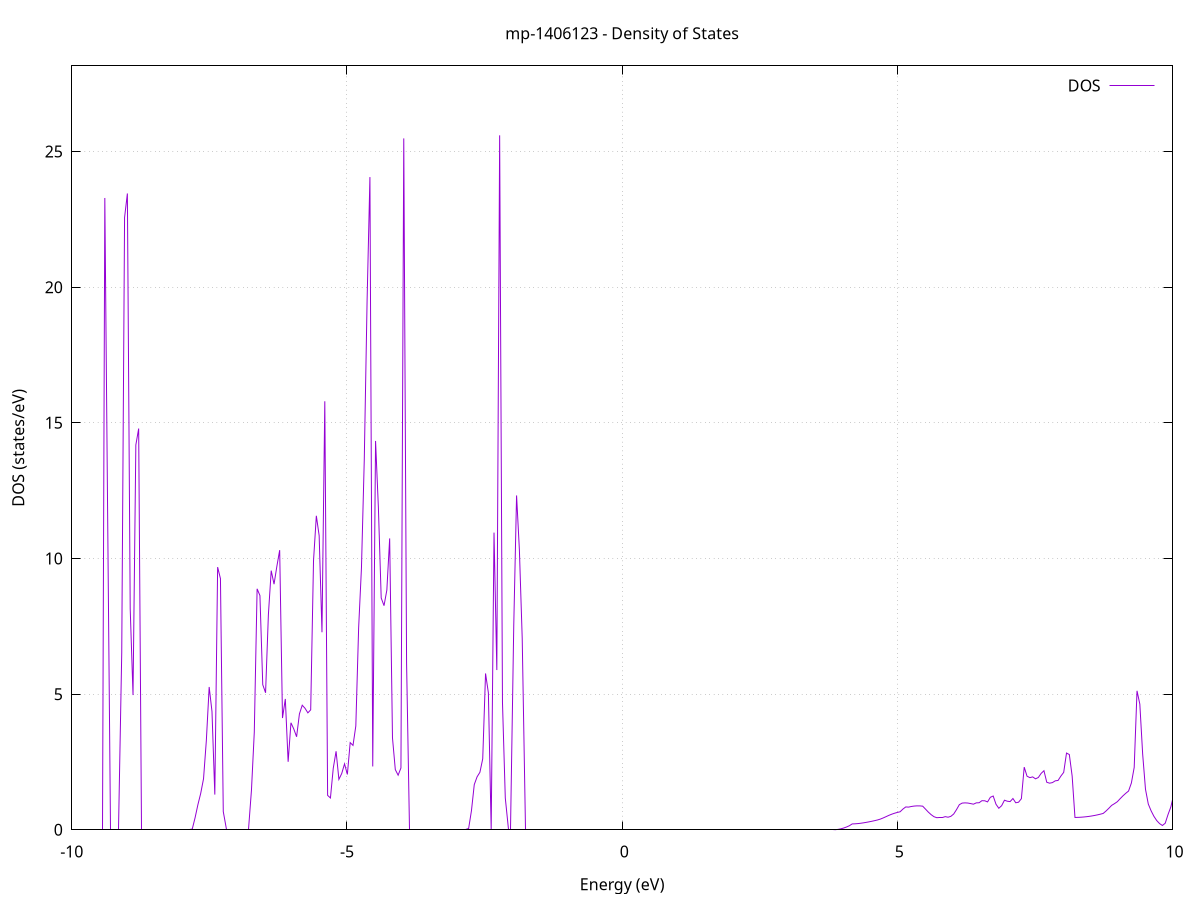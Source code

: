 set title 'mp-1406123 - Density of States'
set xlabel 'Energy (eV)'
set ylabel 'DOS (states/eV)'
set grid
set xrange [-10:10]
set yrange [0:28.158]
set xzeroaxis lt -1
set terminal png size 800,600
set output 'mp-1406123_dos_gnuplot.png'
plot '-' using 1:2 with lines title 'DOS'
-75.247800 0.000000
-75.196600 0.000000
-75.145300 0.000000
-75.094100 0.000000
-75.042800 0.000000
-74.991600 0.000000
-74.940300 0.000000
-74.889100 0.000000
-74.837900 0.000000
-74.786600 0.000000
-74.735400 0.000000
-74.684100 0.000000
-74.632900 0.000000
-74.581600 0.000000
-74.530400 0.000000
-74.479100 0.000000
-74.427900 0.000000
-74.376700 0.000000
-74.325400 0.000000
-74.274200 0.000000
-74.222900 0.000000
-74.171700 0.000000
-74.120400 0.000000
-74.069200 0.000000
-74.018000 0.000000
-73.966700 0.000000
-73.915500 0.000000
-73.864200 0.000000
-73.813000 0.000000
-73.761700 0.000000
-73.710500 0.000000
-73.659300 0.000000
-73.608000 0.000000
-73.556800 0.000000
-73.505500 0.000000
-73.454300 0.000000
-73.403000 0.000000
-73.351800 0.000000
-73.300500 0.000000
-73.249300 0.000000
-73.198100 0.000000
-73.146800 0.000000
-73.095600 0.000000
-73.044300 0.000000
-72.993100 0.000000
-72.941800 0.000000
-72.890600 0.000000
-72.839400 0.000000
-72.788100 0.000000
-72.736900 0.000000
-72.685600 0.000000
-72.634400 0.000000
-72.583100 0.000000
-72.531900 0.000000
-72.480600 0.000000
-72.429400 0.000000
-72.378200 0.000000
-72.326900 0.000000
-72.275700 0.000000
-72.224400 0.000000
-72.173200 0.000000
-72.121900 0.000000
-72.070700 0.000000
-72.019500 0.000000
-71.968200 0.000000
-71.917000 0.000000
-71.865700 0.000000
-71.814500 0.000000
-71.763200 0.000000
-71.712000 0.000000
-71.660800 0.000000
-71.609500 0.000000
-71.558300 0.000000
-71.507000 0.000000
-71.455800 0.000000
-71.404500 0.000000
-71.353300 0.000000
-71.302000 0.000000
-71.250800 0.000000
-71.199600 0.000000
-71.148300 0.000000
-71.097100 0.000000
-71.045800 0.000000
-70.994600 0.000000
-70.943300 0.000000
-70.892100 0.000000
-70.840900 0.000000
-70.789600 0.000000
-70.738400 0.000000
-70.687100 0.000000
-70.635900 0.000000
-70.584600 0.000000
-70.533400 0.000000
-70.482200 0.000000
-70.430900 0.000000
-70.379700 0.000000
-70.328400 0.000000
-70.277200 0.000000
-70.225900 0.000000
-70.174700 0.000000
-70.123400 0.000000
-70.072200 0.000000
-70.021000 0.000000
-69.969700 0.000000
-69.918500 0.000000
-69.867200 0.000000
-69.816000 0.000000
-69.764700 0.000000
-69.713500 0.000000
-69.662300 0.000000
-69.611000 0.000000
-69.559800 0.000000
-69.508500 0.000000
-69.457300 0.000000
-69.406000 0.000000
-69.354800 0.000000
-69.303500 0.000000
-69.252300 0.000000
-69.201100 0.000000
-69.149800 0.000000
-69.098600 0.000000
-69.047300 0.000000
-68.996100 0.000000
-68.944800 0.000000
-68.893600 0.000000
-68.842400 0.000000
-68.791100 0.000000
-68.739900 0.000000
-68.688600 0.000000
-68.637400 0.000000
-68.586100 0.000000
-68.534900 0.000000
-68.483700 0.000000
-68.432400 0.000000
-68.381200 0.000000
-68.329900 0.000000
-68.278700 0.000000
-68.227400 0.000000
-68.176200 0.000000
-68.124900 0.000000
-68.073700 0.000000
-68.022500 0.000000
-67.971200 0.000000
-67.920000 0.000000
-67.868700 0.000000
-67.817500 0.000000
-67.766200 0.000000
-67.715000 0.000000
-67.663800 0.000000
-67.612500 0.000000
-67.561300 0.000000
-67.510000 0.000000
-67.458800 0.000000
-67.407500 0.000000
-67.356300 0.000000
-67.305100 0.000000
-67.253800 0.000000
-67.202600 0.000000
-67.151300 0.000000
-67.100100 0.000000
-67.048800 0.000000
-66.997600 0.000000
-66.946300 0.000000
-66.895100 0.000000
-66.843900 0.000000
-66.792600 0.000000
-66.741400 0.000000
-66.690100 0.000000
-66.638900 0.000000
-66.587600 0.000000
-66.536400 0.000000
-66.485200 0.000000
-66.433900 0.000000
-66.382700 0.000000
-66.331400 0.000000
-66.280200 0.000000
-66.228900 0.000000
-66.177700 0.000000
-66.126400 0.000000
-66.075200 0.000000
-66.024000 0.000000
-65.972700 0.000000
-65.921500 0.000000
-65.870200 0.000000
-65.819000 0.000000
-65.767700 0.000000
-65.716500 0.000000
-65.665300 0.000000
-65.614000 0.000000
-65.562800 0.000000
-65.511500 0.000000
-65.460300 0.000000
-65.409000 0.000000
-65.357800 0.000000
-65.306600 0.000000
-65.255300 0.000000
-65.204100 0.000000
-65.152800 0.000000
-65.101600 0.000000
-65.050300 0.000000
-64.999100 0.000000
-64.947800 0.000000
-64.896600 0.000000
-64.845400 0.000000
-64.794100 0.000000
-64.742900 0.000000
-64.691600 0.000000
-64.640400 0.000000
-64.589100 0.000000
-64.537900 0.000000
-64.486700 0.000000
-64.435400 0.000000
-64.384200 0.000000
-64.332900 0.000000
-64.281700 0.000000
-64.230400 0.000000
-64.179200 0.000000
-64.128000 0.000000
-64.076700 0.000000
-64.025500 0.000000
-63.974200 0.000000
-63.923000 0.000000
-63.871700 0.000000
-63.820500 0.000000
-63.769200 0.000000
-63.718000 0.000000
-63.666800 0.000000
-63.615500 0.000000
-63.564300 0.000000
-63.513000 0.000000
-63.461800 0.000000
-63.410500 0.000000
-63.359300 0.000000
-63.308100 0.000000
-63.256800 0.000000
-63.205600 0.000000
-63.154300 0.000000
-63.103100 0.000000
-63.051800 0.000000
-63.000600 0.000000
-62.949300 0.000000
-62.898100 0.000000
-62.846900 0.000000
-62.795600 0.000000
-62.744400 0.000000
-62.693100 0.000000
-62.641900 0.000000
-62.590600 0.000000
-62.539400 0.000000
-62.488200 0.000000
-62.436900 0.000000
-62.385700 0.000000
-62.334400 0.000000
-62.283200 0.000000
-62.231900 0.000000
-62.180700 0.000000
-62.129500 0.000000
-62.078200 0.000000
-62.027000 0.000000
-61.975700 0.000000
-61.924500 0.000000
-61.873200 0.000000
-61.822000 0.000000
-61.770700 0.000000
-61.719500 0.000000
-61.668300 0.000000
-61.617000 0.000000
-61.565800 0.000000
-61.514500 0.000000
-61.463300 0.000000
-61.412000 0.000000
-61.360800 0.000000
-61.309600 0.000000
-61.258300 0.000000
-61.207100 0.000000
-61.155800 0.000000
-61.104600 0.000000
-61.053300 0.000000
-61.002100 0.000000
-60.950800 0.000000
-60.899600 0.000000
-60.848400 0.000000
-60.797100 0.000000
-60.745900 0.000000
-60.694600 0.000000
-60.643400 0.000000
-60.592100 0.000000
-60.540900 0.000000
-60.489700 0.000000
-60.438400 0.000000
-60.387200 0.000000
-60.335900 0.000000
-60.284700 0.000000
-60.233400 0.000000
-60.182200 0.000000
-60.131000 0.000000
-60.079700 0.000000
-60.028500 0.000000
-59.977200 0.000000
-59.926000 0.000000
-59.874700 0.000000
-59.823500 0.000000
-59.772200 0.000000
-59.721000 0.000000
-59.669800 0.000000
-59.618500 0.000000
-59.567300 0.000000
-59.516000 0.000000
-59.464800 0.000000
-59.413500 0.000000
-59.362300 0.000000
-59.311100 0.000000
-59.259800 0.000000
-59.208600 0.000000
-59.157300 0.000000
-59.106100 0.000000
-59.054800 0.000000
-59.003600 0.000000
-58.952400 0.000000
-58.901100 0.000000
-58.849900 0.000000
-58.798600 0.000000
-58.747400 0.000000
-58.696100 0.000000
-58.644900 0.000000
-58.593600 0.000000
-58.542400 0.000000
-58.491200 0.000000
-58.439900 0.000000
-58.388700 0.000000
-58.337400 0.000000
-58.286200 0.000000
-58.234900 0.000000
-58.183700 0.000000
-58.132500 0.000000
-58.081200 0.000000
-58.030000 0.000000
-57.978700 0.000000
-57.927500 0.000000
-57.876200 0.000000
-57.825000 0.000000
-57.773700 0.000000
-57.722500 0.000000
-57.671300 0.000000
-57.620000 0.000000
-57.568800 0.000000
-57.517500 0.000000
-57.466300 0.000000
-57.415000 0.000000
-57.363800 0.000000
-57.312600 0.000000
-57.261300 0.000000
-57.210100 0.000000
-57.158800 0.000000
-57.107600 0.000000
-57.056300 0.000000
-57.005100 0.000000
-56.953900 0.000000
-56.902600 0.000000
-56.851400 0.000000
-56.800100 0.000000
-56.748900 0.000000
-56.697600 0.000000
-56.646400 0.000000
-56.595100 0.000000
-56.543900 0.000000
-56.492700 0.000000
-56.441400 0.000000
-56.390200 0.000000
-56.338900 0.000000
-56.287700 0.000000
-56.236400 0.000000
-56.185200 0.000000
-56.134000 0.000000
-56.082700 0.000000
-56.031500 0.000000
-55.980200 0.000000
-55.929000 0.000000
-55.877700 0.000000
-55.826500 0.000000
-55.775300 0.000000
-55.724000 0.000000
-55.672800 0.000000
-55.621500 0.000000
-55.570300 0.000000
-55.519000 0.000000
-55.467800 0.000000
-55.416500 0.000000
-55.365300 0.000000
-55.314100 0.000000
-55.262800 0.000000
-55.211600 0.000000
-55.160300 0.000000
-55.109100 0.000000
-55.057800 0.000000
-55.006600 0.000000
-54.955400 0.000000
-54.904100 0.000000
-54.852900 0.000000
-54.801600 0.000000
-54.750400 0.000000
-54.699100 0.000000
-54.647900 0.000000
-54.596600 0.000000
-54.545400 0.000000
-54.494200 0.000000
-54.442900 0.000000
-54.391700 0.000000
-54.340400 0.000000
-54.289200 0.000000
-54.237900 0.000000
-54.186700 0.000000
-54.135500 0.000000
-54.084200 0.000000
-54.033000 0.000000
-53.981700 0.000000
-53.930500 0.000000
-53.879200 0.000000
-53.828000 0.000000
-53.776800 0.000000
-53.725500 0.000000
-53.674300 0.000000
-53.623000 0.000000
-53.571800 0.000000
-53.520500 0.000000
-53.469300 0.000000
-53.418000 0.000000
-53.366800 0.000000
-53.315600 0.000000
-53.264300 0.000000
-53.213100 0.000000
-53.161800 0.000000
-53.110600 0.000000
-53.059300 0.000000
-53.008100 0.000000
-52.956900 0.000000
-52.905600 0.000000
-52.854400 0.000000
-52.803100 0.000000
-52.751900 0.000000
-52.700600 0.000000
-52.649400 0.000000
-52.598200 0.000000
-52.546900 0.000000
-52.495700 0.000000
-52.444400 0.000000
-52.393200 0.000000
-52.341900 0.000000
-52.290700 0.000000
-52.239400 0.000000
-52.188200 0.000000
-52.137000 0.000000
-52.085700 0.000000
-52.034500 0.000000
-51.983200 0.000000
-51.932000 0.000000
-51.880700 0.000000
-51.829500 0.000000
-51.778300 0.000000
-51.727000 0.000000
-51.675800 0.000000
-51.624500 0.000000
-51.573300 0.000000
-51.522000 0.000000
-51.470800 0.000000
-51.419500 0.000000
-51.368300 0.000000
-51.317100 0.000000
-51.265800 0.000000
-51.214600 0.000000
-51.163300 0.000000
-51.112100 0.000000
-51.060800 0.000000
-51.009600 0.000000
-50.958400 0.000000
-50.907100 0.000000
-50.855900 0.000000
-50.804600 0.000000
-50.753400 0.000000
-50.702100 0.000000
-50.650900 0.000000
-50.599700 0.000000
-50.548400 0.000000
-50.497200 0.000000
-50.445900 0.000000
-50.394700 0.000000
-50.343400 0.000000
-50.292200 0.000000
-50.240900 0.000000
-50.189700 0.000000
-50.138500 0.000000
-50.087200 0.000000
-50.036000 0.000000
-49.984700 0.000000
-49.933500 0.000000
-49.882200 0.000000
-49.831000 0.000000
-49.779800 0.000000
-49.728500 0.000000
-49.677300 0.000000
-49.626000 0.000000
-49.574800 0.000000
-49.523500 0.000000
-49.472300 0.000000
-49.421100 0.000000
-49.369800 0.000000
-49.318600 0.000000
-49.267300 0.000000
-49.216100 0.000000
-49.164800 0.000000
-49.113600 0.000000
-49.062300 0.000000
-49.011100 0.000000
-48.959900 0.000000
-48.908600 0.000000
-48.857400 0.000000
-48.806100 0.000000
-48.754900 0.000000
-48.703600 0.000000
-48.652400 0.000000
-48.601200 0.000000
-48.549900 0.000000
-48.498700 0.000000
-48.447400 0.000000
-48.396200 0.000000
-48.344900 0.000000
-48.293700 0.000000
-48.242400 0.000000
-48.191200 0.000000
-48.140000 0.000000
-48.088700 0.000000
-48.037500 0.000000
-47.986200 0.000000
-47.935000 0.000000
-47.883700 0.000000
-47.832500 0.000000
-47.781300 0.000000
-47.730000 0.000000
-47.678800 0.000000
-47.627500 0.000000
-47.576300 0.000000
-47.525000 0.000000
-47.473800 0.000000
-47.422600 0.000000
-47.371300 0.000000
-47.320100 0.000000
-47.268800 0.000000
-47.217600 0.000000
-47.166300 0.000000
-47.115100 0.000000
-47.063800 0.000000
-47.012600 0.000000
-46.961400 0.000000
-46.910100 0.000000
-46.858900 0.000000
-46.807600 0.000000
-46.756400 0.000000
-46.705100 0.000000
-46.653900 0.000000
-46.602700 0.000000
-46.551400 0.000000
-46.500200 0.000000
-46.448900 0.000000
-46.397700 0.000000
-46.346400 0.000000
-46.295200 0.000000
-46.243900 0.000000
-46.192700 0.000000
-46.141500 0.000000
-46.090200 0.000000
-46.039000 0.000000
-45.987700 0.000000
-45.936500 0.000000
-45.885200 0.000000
-45.834000 0.000000
-45.782800 0.000000
-45.731500 0.000000
-45.680300 0.000000
-45.629000 0.000000
-45.577800 0.000000
-45.526500 0.000000
-45.475300 0.000000
-45.424100 0.000000
-45.372800 0.000000
-45.321600 0.000000
-45.270300 0.000000
-45.219100 0.000000
-45.167800 0.000000
-45.116600 0.000000
-45.065300 0.000000
-45.014100 0.000000
-44.962900 0.000000
-44.911600 0.000000
-44.860400 0.000000
-44.809100 0.000000
-44.757900 0.000000
-44.706600 0.000000
-44.655400 0.000000
-44.604200 0.000000
-44.552900 0.000000
-44.501700 0.000000
-44.450400 0.000000
-44.399200 0.000000
-44.347900 0.000000
-44.296700 0.000000
-44.245500 0.000000
-44.194200 0.000000
-44.143000 0.000000
-44.091700 0.000000
-44.040500 0.000000
-43.989200 0.000000
-43.938000 0.000000
-43.886700 0.000000
-43.835500 0.000000
-43.784300 0.000000
-43.733000 0.000000
-43.681800 0.000000
-43.630500 0.000000
-43.579300 0.000000
-43.528000 0.000000
-43.476800 0.000000
-43.425600 0.000000
-43.374300 0.000000
-43.323100 0.000000
-43.271800 0.000000
-43.220600 0.000000
-43.169300 0.000000
-43.118100 0.000000
-43.066800 0.000000
-43.015600 0.000000
-42.964400 0.000000
-42.913100 0.000000
-42.861900 0.000000
-42.810600 0.000000
-42.759400 0.000000
-42.708100 0.000000
-42.656900 0.000000
-42.605700 0.000000
-42.554400 0.000000
-42.503200 0.000000
-42.451900 0.000000
-42.400700 0.000000
-42.349400 0.000000
-42.298200 0.000000
-42.247000 0.000000
-42.195700 0.000000
-42.144500 0.000000
-42.093200 0.000000
-42.042000 0.000000
-41.990700 0.000000
-41.939500 0.000000
-41.888200 0.000000
-41.837000 0.000000
-41.785800 0.000000
-41.734500 0.000000
-41.683300 0.000000
-41.632000 0.000000
-41.580800 0.000000
-41.529500 0.000000
-41.478300 0.000000
-41.427100 0.000000
-41.375800 0.000000
-41.324600 0.000000
-41.273300 0.000000
-41.222100 0.000000
-41.170800 0.000000
-41.119600 0.000000
-41.068400 0.000000
-41.017100 0.000000
-40.965900 0.000000
-40.914600 0.000000
-40.863400 0.000000
-40.812100 0.000000
-40.760900 0.000000
-40.709600 0.000000
-40.658400 0.000000
-40.607200 0.000000
-40.555900 0.000000
-40.504700 0.000000
-40.453400 0.000000
-40.402200 0.000000
-40.350900 0.000000
-40.299700 0.000000
-40.248500 0.000000
-40.197200 0.000000
-40.146000 0.000000
-40.094700 0.000000
-40.043500 0.000000
-39.992200 0.000000
-39.941000 0.000000
-39.889700 0.000000
-39.838500 0.000000
-39.787300 0.000000
-39.736000 0.000000
-39.684800 0.000000
-39.633500 0.000000
-39.582300 0.000000
-39.531000 0.000000
-39.479800 0.000000
-39.428600 0.000000
-39.377300 0.000000
-39.326100 0.000000
-39.274800 0.000000
-39.223600 0.000000
-39.172300 0.000000
-39.121100 0.000000
-39.069900 0.000000
-39.018600 0.000000
-38.967400 0.000000
-38.916100 0.000000
-38.864900 0.000000
-38.813600 0.000000
-38.762400 0.000000
-38.711100 0.000000
-38.659900 0.000000
-38.608700 0.000000
-38.557400 0.000000
-38.506200 0.000000
-38.454900 0.000000
-38.403700 0.000000
-38.352400 0.000000
-38.301200 0.000000
-38.250000 0.000000
-38.198700 0.000000
-38.147500 0.000000
-38.096200 0.000000
-38.045000 0.000000
-37.993700 0.000000
-37.942500 0.000000
-37.891300 0.000000
-37.840000 0.000000
-37.788800 0.000000
-37.737500 0.000000
-37.686300 0.000000
-37.635000 0.000000
-37.583800 0.000000
-37.532500 0.000000
-37.481300 0.000000
-37.430100 0.000000
-37.378800 0.000000
-37.327600 0.000000
-37.276300 0.000000
-37.225100 0.000000
-37.173800 0.000000
-37.122600 0.000000
-37.071400 0.000000
-37.020100 0.000000
-36.968900 0.000000
-36.917600 0.000000
-36.866400 0.000000
-36.815100 0.000000
-36.763900 0.000000
-36.712600 0.000000
-36.661400 0.000000
-36.610200 0.000000
-36.558900 0.000000
-36.507700 0.000000
-36.456400 0.000000
-36.405200 0.000000
-36.353900 0.000000
-36.302700 0.000000
-36.251500 0.000000
-36.200200 0.000000
-36.149000 0.000000
-36.097700 0.000000
-36.046500 0.000000
-35.995200 0.000000
-35.944000 0.000000
-35.892800 0.000000
-35.841500 0.000000
-35.790300 0.000000
-35.739000 0.000000
-35.687800 0.000000
-35.636500 0.000000
-35.585300 0.000000
-35.534000 0.000000
-35.482800 0.000000
-35.431600 0.000000
-35.380300 0.000000
-35.329100 0.000000
-35.277800 0.000000
-35.226600 0.000000
-35.175300 0.000000
-35.124100 0.000000
-35.072900 0.000000
-35.021600 0.000000
-34.970400 0.000000
-34.919100 0.000000
-34.867900 0.000000
-34.816600 0.000000
-34.765400 0.000000
-34.714200 0.000000
-34.662900 0.000000
-34.611700 0.000000
-34.560400 0.000000
-34.509200 0.000000
-34.457900 0.000000
-34.406700 0.000000
-34.355400 0.000000
-34.304200 0.000000
-34.253000 0.000000
-34.201700 0.000000
-34.150500 0.000000
-34.099200 0.000000
-34.048000 0.000000
-33.996700 0.000000
-33.945500 0.000000
-33.894300 0.000000
-33.843000 0.000000
-33.791800 0.000000
-33.740500 0.000000
-33.689300 0.000000
-33.638000 0.000000
-33.586800 0.000000
-33.535500 0.000000
-33.484300 0.000000
-33.433100 0.000000
-33.381800 0.000000
-33.330600 0.000000
-33.279300 0.000000
-33.228100 0.000000
-33.176800 0.000000
-33.125600 0.000000
-33.074400 0.000000
-33.023100 0.000000
-32.971900 0.000000
-32.920600 0.000000
-32.869400 0.000000
-32.818100 0.000000
-32.766900 0.000000
-32.715700 0.000000
-32.664400 0.000000
-32.613200 0.000000
-32.561900 0.000000
-32.510700 0.000000
-32.459400 0.000000
-32.408200 0.000000
-32.356900 0.000000
-32.305700 0.000000
-32.254500 0.000000
-32.203200 0.000000
-32.152000 0.000000
-32.100700 0.000000
-32.049500 0.000000
-31.998200 0.000000
-31.947000 0.000000
-31.895800 0.000000
-31.844500 0.000000
-31.793300 0.000000
-31.742000 0.000000
-31.690800 0.000000
-31.639500 0.000000
-31.588300 0.000000
-31.537000 0.000000
-31.485800 0.000000
-31.434600 0.000000
-31.383300 0.000000
-31.332100 0.000000
-31.280800 0.000000
-31.229600 0.000000
-31.178300 0.000000
-31.127100 0.000000
-31.075900 0.000000
-31.024600 0.000000
-30.973400 0.000000
-30.922100 0.000000
-30.870900 0.000000
-30.819600 0.000000
-30.768400 0.000000
-30.717200 0.000000
-30.665900 0.000000
-30.614700 0.000000
-30.563400 0.000000
-30.512200 0.000000
-30.460900 0.000000
-30.409700 0.000000
-30.358400 0.000000
-30.307200 0.000000
-30.256000 0.000000
-30.204700 0.000000
-30.153500 0.000000
-30.102200 0.000000
-30.051000 0.000000
-29.999700 0.000000
-29.948500 0.000000
-29.897300 0.000000
-29.846000 0.000000
-29.794800 0.000000
-29.743500 0.000000
-29.692300 0.000000
-29.641000 0.000000
-29.589800 0.000000
-29.538600 0.000000
-29.487300 0.000000
-29.436100 0.000000
-29.384800 0.000000
-29.333600 0.000000
-29.282300 0.000000
-29.231100 0.000000
-29.179800 0.000000
-29.128600 0.000000
-29.077400 0.000000
-29.026100 0.000000
-28.974900 0.000000
-28.923600 0.000000
-28.872400 0.000000
-28.821100 0.000000
-28.769900 0.000000
-28.718700 0.000000
-28.667400 0.000000
-28.616200 0.000000
-28.564900 0.000000
-28.513700 0.000000
-28.462400 0.000000
-28.411200 0.000000
-28.359900 0.000000
-28.308700 0.000000
-28.257500 0.000000
-28.206200 0.000000
-28.155000 0.000000
-28.103700 0.000000
-28.052500 0.000000
-28.001200 0.000000
-27.950000 0.000000
-27.898800 0.000000
-27.847500 0.000000
-27.796300 0.000000
-27.745000 0.000000
-27.693800 0.000000
-27.642500 0.000000
-27.591300 0.000000
-27.540100 0.000000
-27.488800 0.000000
-27.437600 0.000000
-27.386300 0.000000
-27.335100 0.000000
-27.283800 0.000000
-27.232600 0.000000
-27.181300 0.000000
-27.130100 0.000000
-27.078900 0.000000
-27.027600 0.000000
-26.976400 0.000000
-26.925100 0.000000
-26.873900 0.000000
-26.822600 0.000000
-26.771400 0.000000
-26.720200 0.000000
-26.668900 0.000000
-26.617700 0.000000
-26.566400 0.000000
-26.515200 0.000000
-26.463900 0.000000
-26.412700 0.000000
-26.361500 0.000000
-26.310200 0.000000
-26.259000 0.000000
-26.207700 0.000000
-26.156500 0.000000
-26.105200 0.000000
-26.054000 0.000000
-26.002700 0.000000
-25.951500 0.000000
-25.900300 0.000000
-25.849000 0.000000
-25.797800 0.000000
-25.746500 0.000000
-25.695300 0.000000
-25.644000 0.000000
-25.592800 0.000000
-25.541600 0.000000
-25.490300 0.000000
-25.439100 0.000000
-25.387800 0.000000
-25.336600 0.000000
-25.285300 0.000000
-25.234100 0.000000
-25.182800 0.000000
-25.131600 0.000000
-25.080400 0.000000
-25.029100 0.000000
-24.977900 0.000000
-24.926600 0.000000
-24.875400 0.000000
-24.824100 0.076700
-24.772900 2.848900
-24.721700 6.332900
-24.670400 12.087500
-24.619200 8.915300
-24.567900 6.031300
-24.516700 4.904200
-24.465400 0.000000
-24.414200 0.000000
-24.363000 0.000000
-24.311700 0.000000
-24.260500 0.000000
-24.209200 0.000000
-24.158000 4.839700
-24.106700 12.557300
-24.055500 22.010300
-24.004200 19.616200
-23.953000 7.741700
-23.901800 9.029200
-23.850500 0.000000
-23.799300 0.000000
-23.748000 0.000000
-23.696800 0.000000
-23.645500 0.000000
-23.594300 0.000000
-23.543100 0.000000
-23.491800 0.000000
-23.440600 0.000000
-23.389300 0.000000
-23.338100 0.000000
-23.286800 0.000000
-23.235600 0.000000
-23.184400 0.000000
-23.133100 0.000000
-23.081900 0.000000
-23.030600 0.000000
-22.979400 0.000000
-22.928100 0.000000
-22.876900 0.000000
-22.825600 0.000000
-22.774400 0.000000
-22.723200 0.000000
-22.671900 0.000000
-22.620700 0.000000
-22.569400 0.000000
-22.518200 0.000000
-22.466900 0.000000
-22.415700 0.000000
-22.364500 0.000000
-22.313200 0.000000
-22.262000 0.000000
-22.210700 0.000000
-22.159500 0.000000
-22.108200 0.000000
-22.057000 0.000000
-22.005700 0.000000
-21.954500 0.000000
-21.903300 0.000000
-21.852000 0.000000
-21.800800 0.000000
-21.749500 0.000000
-21.698300 0.000000
-21.647000 0.000000
-21.595800 0.000000
-21.544600 0.000000
-21.493300 0.000000
-21.442100 0.000000
-21.390800 0.000000
-21.339600 0.000000
-21.288300 0.000000
-21.237100 0.000000
-21.185900 0.000000
-21.134600 0.000000
-21.083400 0.000000
-21.032100 0.000000
-20.980900 0.000000
-20.929600 0.000000
-20.878400 0.000000
-20.827100 0.000000
-20.775900 0.000000
-20.724700 0.000000
-20.673400 0.000000
-20.622200 0.000000
-20.570900 0.000000
-20.519700 0.000000
-20.468400 0.000000
-20.417200 0.000000
-20.366000 0.000000
-20.314700 0.000000
-20.263500 0.000000
-20.212200 0.000000
-20.161000 0.000000
-20.109700 0.000000
-20.058500 0.000000
-20.007300 0.000000
-19.956000 0.000000
-19.904800 0.000000
-19.853500 0.000000
-19.802300 0.000000
-19.751000 0.000000
-19.699800 0.000000
-19.648500 0.000000
-19.597300 0.000000
-19.546100 0.000000
-19.494800 0.000000
-19.443600 0.000000
-19.392300 0.000000
-19.341100 0.000000
-19.289800 0.000000
-19.238600 0.000000
-19.187400 0.000000
-19.136100 0.000000
-19.084900 0.000000
-19.033600 0.000000
-18.982400 0.000000
-18.931100 0.000000
-18.879900 0.000000
-18.828600 0.000000
-18.777400 0.000000
-18.726200 0.000000
-18.674900 0.000000
-18.623700 0.000000
-18.572400 0.000000
-18.521200 0.000000
-18.469900 0.000000
-18.418700 0.000000
-18.367500 0.000000
-18.316200 0.000000
-18.265000 0.000000
-18.213700 0.000000
-18.162500 0.000000
-18.111200 0.000000
-18.060000 0.000000
-18.008800 0.000000
-17.957500 0.000000
-17.906300 0.000000
-17.855000 0.000000
-17.803800 0.000000
-17.752500 0.000000
-17.701300 0.000000
-17.650000 0.000000
-17.598800 0.000000
-17.547600 0.000000
-17.496300 0.000000
-17.445100 0.000000
-17.393800 0.000000
-17.342600 0.000000
-17.291300 0.000000
-17.240100 0.000000
-17.188900 0.000000
-17.137600 0.000000
-17.086400 0.000000
-17.035100 0.000000
-16.983900 0.000000
-16.932600 0.000000
-16.881400 0.000000
-16.830100 0.000000
-16.778900 0.000000
-16.727700 0.000000
-16.676400 0.000000
-16.625200 0.000000
-16.573900 0.000000
-16.522700 0.000000
-16.471400 0.000000
-16.420200 0.000000
-16.369000 0.000000
-16.317700 0.000000
-16.266500 0.000000
-16.215200 0.000000
-16.164000 0.000000
-16.112700 0.000000
-16.061500 0.000000
-16.010300 0.000000
-15.959000 0.000000
-15.907800 0.000000
-15.856500 0.000000
-15.805300 0.000000
-15.754000 0.000000
-15.702800 0.000000
-15.651500 0.000000
-15.600300 0.000000
-15.549100 0.000000
-15.497800 0.000000
-15.446600 0.000000
-15.395300 0.000000
-15.344100 0.000000
-15.292800 0.000000
-15.241600 0.000000
-15.190400 0.000000
-15.139100 0.000000
-15.087900 0.000000
-15.036600 0.000000
-14.985400 0.000000
-14.934100 0.000000
-14.882900 0.000000
-14.831700 0.000000
-14.780400 0.000000
-14.729200 0.000000
-14.677900 0.000000
-14.626700 0.000000
-14.575400 0.000000
-14.524200 0.000000
-14.472900 0.000000
-14.421700 0.000000
-14.370500 0.000000
-14.319200 0.000000
-14.268000 0.000000
-14.216700 0.000000
-14.165500 0.000000
-14.114200 0.000000
-14.063000 0.000000
-14.011800 0.000000
-13.960500 0.000000
-13.909300 0.000000
-13.858000 0.000000
-13.806800 0.000000
-13.755500 0.000000
-13.704300 0.000000
-13.653000 0.000000
-13.601800 0.000000
-13.550600 0.000000
-13.499300 0.000000
-13.448100 0.000000
-13.396800 0.000000
-13.345600 0.000000
-13.294300 0.000000
-13.243100 0.000000
-13.191900 0.000000
-13.140600 0.000000
-13.089400 0.000000
-13.038100 0.000000
-12.986900 0.000000
-12.935600 0.000000
-12.884400 0.000000
-12.833200 0.000000
-12.781900 0.000000
-12.730700 0.000000
-12.679400 0.000000
-12.628200 0.000000
-12.576900 0.000000
-12.525700 0.000000
-12.474400 0.000000
-12.423200 0.000000
-12.372000 0.000000
-12.320700 0.000000
-12.269500 0.000000
-12.218200 0.000000
-12.167000 0.000000
-12.115700 0.000000
-12.064500 0.000000
-12.013300 0.000000
-11.962000 0.000000
-11.910800 0.000000
-11.859500 0.000000
-11.808300 0.000000
-11.757000 0.000000
-11.705800 0.000000
-11.654600 0.000000
-11.603300 0.000000
-11.552100 0.000000
-11.500800 0.000000
-11.449600 0.000000
-11.398300 0.000000
-11.347100 0.000000
-11.295800 0.000000
-11.244600 0.000000
-11.193400 0.000000
-11.142100 0.000000
-11.090900 0.000000
-11.039600 0.000000
-10.988400 0.000000
-10.937100 0.000000
-10.885900 0.000000
-10.834700 0.000000
-10.783400 0.000000
-10.732200 0.000000
-10.680900 0.000000
-10.629700 0.000000
-10.578400 0.000000
-10.527200 0.000000
-10.475900 0.000000
-10.424700 0.000000
-10.373500 0.000000
-10.322200 0.000000
-10.271000 0.000000
-10.219700 0.000000
-10.168500 0.000000
-10.117200 0.000000
-10.066000 0.000000
-10.014800 0.000000
-9.963500 0.000000
-9.912300 0.000000
-9.861000 0.000000
-9.809800 0.000000
-9.758500 0.000000
-9.707300 0.000000
-9.656100 0.000000
-9.604800 0.000000
-9.553600 0.000000
-9.502300 0.000000
-9.451100 0.000000
-9.399800 23.288900
-9.348600 11.614000
-9.297300 0.000000
-9.246100 0.000000
-9.194900 0.000000
-9.143600 0.000000
-9.092400 6.526900
-9.041100 22.568000
-8.989900 23.454500
-8.938600 8.151800
-8.887400 4.965500
-8.836200 14.185600
-8.784900 14.789400
-8.733700 0.000000
-8.682400 0.000000
-8.631200 0.000000
-8.579900 0.000000
-8.528700 0.000000
-8.477500 0.000000
-8.426200 0.000000
-8.375000 0.000000
-8.323700 0.000000
-8.272500 0.000000
-8.221200 0.000000
-8.170000 0.000000
-8.118700 0.000000
-8.067500 0.000000
-8.016300 0.000000
-7.965000 0.000000
-7.913800 0.000000
-7.862500 0.000000
-7.811300 0.026400
-7.760000 0.442700
-7.708800 0.923500
-7.657600 1.341800
-7.606300 1.881200
-7.555100 3.291500
-7.503800 5.263400
-7.452600 4.359800
-7.401300 1.296500
-7.350100 9.682000
-7.298800 9.258500
-7.247600 0.670300
-7.196400 0.000000
-7.145100 0.000000
-7.093900 0.000000
-7.042600 0.000000
-6.991400 0.000000
-6.940100 0.000000
-6.888900 0.000000
-6.837700 0.000000
-6.786400 0.000000
-6.735200 1.468000
-6.683900 3.599700
-6.632700 8.882000
-6.581400 8.633000
-6.530200 5.348000
-6.479000 5.049800
-6.427700 7.931500
-6.376500 9.552400
-6.325200 9.052800
-6.274000 9.708700
-6.222700 10.307700
-6.171500 4.119100
-6.120200 4.822600
-6.069000 2.505700
-6.017800 3.944300
-5.966500 3.716400
-5.915300 3.427600
-5.864000 4.269700
-5.812800 4.591300
-5.761500 4.476400
-5.710300 4.309600
-5.659100 4.421100
-5.607800 9.917000
-5.556600 11.574200
-5.505300 10.840600
-5.454100 7.280900
-5.402800 15.795200
-5.351600 1.268900
-5.300400 1.172400
-5.249100 2.268000
-5.197900 2.893700
-5.146600 1.857600
-5.095400 2.072900
-5.044100 2.430600
-4.992900 2.039600
-4.941600 3.213100
-4.890400 3.110000
-4.839200 3.826600
-4.787900 7.450300
-4.736700 9.650400
-4.685400 13.652900
-4.634200 19.522900
-4.582900 24.058900
-4.531700 2.333100
-4.480500 14.333500
-4.429200 11.885400
-4.378000 8.544100
-4.326700 8.260600
-4.275500 8.834400
-4.224200 10.739400
-4.173000 3.387300
-4.121700 2.217000
-4.070500 2.012300
-4.019300 2.278800
-3.968000 25.485100
-3.916800 6.146400
-3.865500 0.000000
-3.814300 0.000000
-3.763000 0.000000
-3.711800 0.000000
-3.660600 0.000000
-3.609300 0.000000
-3.558100 0.000000
-3.506800 0.000000
-3.455600 0.000000
-3.404300 0.000000
-3.353100 0.000000
-3.301900 0.000000
-3.250600 0.000000
-3.199400 0.000000
-3.148100 0.000000
-3.096900 0.000000
-3.045600 0.000000
-2.994400 0.000000
-2.943100 0.000000
-2.891900 0.000000
-2.840700 0.000000
-2.789400 0.047900
-2.738200 0.702500
-2.686900 1.666300
-2.635700 1.952300
-2.584400 2.119200
-2.533200 2.615800
-2.482000 5.761900
-2.430700 5.049500
-2.379500 0.000000
-2.328200 10.953400
-2.277000 5.887300
-2.225700 25.598200
-2.174500 4.698200
-2.123200 1.171400
-2.072000 0.000000
-2.020800 0.000000
-1.969500 7.525200
-1.918300 12.323300
-1.867000 10.314500
-1.815800 7.059000
-1.764500 0.000000
-1.713300 0.000000
-1.662100 0.000000
-1.610800 0.000000
-1.559600 0.000000
-1.508300 0.000000
-1.457100 0.000000
-1.405800 0.000000
-1.354600 0.000000
-1.303400 0.000000
-1.252100 0.000000
-1.200900 0.000000
-1.149600 0.000000
-1.098400 0.000000
-1.047100 0.000000
-0.995900 0.000000
-0.944600 0.000000
-0.893400 0.000000
-0.842200 0.000000
-0.790900 0.000000
-0.739700 0.000000
-0.688400 0.000000
-0.637200 0.000000
-0.585900 0.000000
-0.534700 0.000000
-0.483500 0.000000
-0.432200 0.000000
-0.381000 0.000000
-0.329700 0.000000
-0.278500 0.000000
-0.227200 0.000000
-0.176000 0.000000
-0.124800 0.000000
-0.073500 0.000000
-0.022300 0.000000
0.029000 0.000000
0.080200 0.000000
0.131500 0.000000
0.182700 0.000000
0.234000 0.000000
0.285200 0.000000
0.336400 0.000000
0.387700 0.000000
0.438900 0.000000
0.490200 0.000000
0.541400 0.000000
0.592700 0.000000
0.643900 0.000000
0.695100 0.000000
0.746400 0.000000
0.797600 0.000000
0.848900 0.000000
0.900100 0.000000
0.951400 0.000000
1.002600 0.000000
1.053900 0.000000
1.105100 0.000000
1.156300 0.000000
1.207600 0.000000
1.258800 0.000000
1.310100 0.000000
1.361300 0.000000
1.412600 0.000000
1.463800 0.000000
1.515000 0.000000
1.566300 0.000000
1.617500 0.000000
1.668800 0.000000
1.720000 0.000000
1.771300 0.000000
1.822500 0.000000
1.873700 0.000000
1.925000 0.000000
1.976200 0.000000
2.027500 0.000000
2.078700 0.000000
2.130000 0.000000
2.181200 0.000000
2.232500 0.000000
2.283700 0.000000
2.334900 0.000000
2.386200 0.000000
2.437400 0.000000
2.488700 0.000000
2.539900 0.000000
2.591200 0.000000
2.642400 0.000000
2.693600 0.000000
2.744900 0.000000
2.796100 0.000000
2.847400 0.000000
2.898600 0.000000
2.949900 0.000000
3.001100 0.000000
3.052300 0.000000
3.103600 0.000000
3.154800 0.000000
3.206100 0.000000
3.257300 0.000000
3.308600 0.000000
3.359800 0.000000
3.411100 0.000000
3.462300 0.000000
3.513500 0.000000
3.564800 0.000000
3.616000 0.000000
3.667300 0.000000
3.718500 0.000000
3.769800 0.000000
3.821000 0.000000
3.872200 0.003200
3.923500 0.015000
3.974700 0.035500
4.026000 0.064600
4.077200 0.102400
4.128500 0.148800
4.179700 0.215400
4.231000 0.219800
4.282200 0.228000
4.333400 0.240100
4.384700 0.255800
4.435900 0.273600
4.487200 0.293100
4.538400 0.314300
4.589700 0.337300
4.640900 0.362000
4.692100 0.393600
4.743400 0.436400
4.794600 0.483000
4.845900 0.531200
4.897100 0.573100
4.948400 0.609100
4.999600 0.639300
5.050800 0.663600
5.102100 0.763700
5.153300 0.841800
5.204600 0.835200
5.255800 0.858800
5.307100 0.874200
5.358300 0.881300
5.409600 0.880000
5.460800 0.870500
5.512000 0.761900
5.563300 0.651300
5.614500 0.557200
5.665800 0.482100
5.717000 0.445500
5.768300 0.439800
5.819500 0.439800
5.870700 0.484100
5.922000 0.463000
5.973200 0.496100
6.024500 0.581100
6.075700 0.743600
6.127000 0.925900
6.178200 0.983400
6.229400 0.991800
6.280700 0.985700
6.331900 0.965300
6.383200 0.943700
6.434400 0.991700
6.485700 0.996600
6.536900 1.071300
6.588200 1.069400
6.639400 1.027500
6.690600 1.197400
6.741900 1.244300
6.793100 0.940600
6.844400 0.792400
6.895600 0.888000
6.946900 1.089700
6.998100 1.052700
7.049300 1.039000
7.100600 1.152400
7.151800 0.995500
7.203100 1.016400
7.254300 1.146200
7.305600 2.309500
7.356800 1.975500
7.408100 1.921800
7.459300 1.949300
7.510500 1.878200
7.561800 1.926700
7.613000 2.077500
7.664300 2.176800
7.715500 1.751400
7.766800 1.717800
7.818000 1.738300
7.869200 1.804200
7.920500 1.818200
7.971700 1.978100
8.023000 2.116000
8.074200 2.828100
8.125500 2.772600
8.176700 1.979400
8.227900 0.454300
8.279200 0.456900
8.330400 0.462200
8.381700 0.470100
8.432900 0.480700
8.484200 0.494000
8.535400 0.510000
8.586700 0.528800
8.637900 0.550400
8.689100 0.574900
8.740400 0.602100
8.791600 0.690200
8.842900 0.791500
8.894100 0.898700
8.945400 0.962200
8.996600 1.033000
9.047800 1.143600
9.099100 1.249500
9.150300 1.343500
9.201600 1.427900
9.252800 1.723200
9.304100 2.298500
9.355300 5.122000
9.406500 4.631500
9.457800 2.791100
9.509000 1.495400
9.560300 0.947900
9.611500 0.698200
9.662800 0.494900
9.714000 0.338000
9.765300 0.227600
9.816500 0.158400
9.867700 0.241300
9.919000 0.562900
9.970200 0.844900
10.021500 1.291800
10.072700 2.107200
10.124000 2.309900
10.175200 2.368000
10.226400 2.258700
10.277700 2.197400
10.328900 2.075300
10.380200 1.340600
10.431400 1.383800
10.482700 2.653300
10.533900 2.291100
10.585200 2.111300
10.636400 1.924900
10.687600 1.738900
10.738900 1.615200
10.790100 1.391500
10.841400 1.057200
10.892600 1.122200
10.943900 1.234000
10.995100 1.378200
11.046300 1.463600
11.097600 1.352200
11.148800 1.108200
11.200100 1.128800
11.251300 1.174400
11.302600 1.212300
11.353800 1.085400
11.405000 1.072000
11.456300 1.078900
11.507500 1.085800
11.558800 1.217900
11.610000 1.481800
11.661300 1.705200
11.712500 1.454000
11.763800 1.565000
11.815000 1.658000
11.866200 1.742500
11.917500 1.822200
11.968700 1.738800
12.020000 1.690800
12.071200 1.596600
12.122500 1.347700
12.173700 1.197000
12.224900 1.157700
12.276200 1.135300
12.327400 1.126300
12.378700 1.132500
12.429900 1.187400
12.481200 1.330500
12.532400 1.591000
12.583700 0.506000
12.634900 0.725500
12.686100 1.039100
12.737400 1.269000
12.788600 1.450800
12.839900 1.668400
12.891100 1.812800
12.942400 1.815900
12.993600 1.706500
13.044800 1.487000
13.096100 1.325500
13.147300 1.170600
13.198600 1.154700
13.249800 1.280200
13.301100 1.521400
13.352300 1.761600
13.403500 1.688400
13.454800 1.623600
13.506000 1.661700
13.557300 1.793000
13.608500 2.077800
13.659800 2.592900
13.711000 2.309600
13.762300 2.325300
13.813500 2.663100
13.864700 2.809100
13.916000 2.788500
13.967200 2.057500
14.018500 1.801700
14.069700 1.705600
14.121000 1.771000
14.172200 1.888100
14.223400 2.044600
14.274700 2.242800
14.325900 2.357800
14.377200 2.352800
14.428400 2.226800
14.479700 2.005500
14.530900 2.366900
14.582100 2.488000
14.633400 3.589500
14.684600 3.925400
14.735900 3.298800
14.787100 3.022600
14.838400 2.808800
14.889600 2.545400
14.940900 2.278800
14.992100 2.495400
15.043300 2.719600
15.094600 2.752100
15.145800 2.814400
15.197100 3.121300
15.248300 4.435100
15.299600 3.692700
15.350800 4.025300
15.402000 4.049700
15.453300 3.471600
15.504500 3.063500
15.555800 2.895800
15.607000 3.173200
15.658300 3.865100
15.709500 3.497400
15.760800 3.238200
15.812000 2.286700
15.863200 2.048900
15.914500 1.665400
15.965700 1.462700
16.017000 1.301700
16.068200 1.164500
16.119500 1.371800
16.170700 1.496100
16.221900 1.863100
16.273200 2.771500
16.324400 2.549700
16.375700 2.198100
16.426900 1.982200
16.478200 1.229800
16.529400 1.347500
16.580600 1.491700
16.631900 1.502600
16.683100 1.513900
16.734400 1.537700
16.785600 1.589800
16.836900 1.671100
16.888100 1.731400
16.939400 1.836000
16.990600 1.941100
17.041800 2.015300
17.093100 2.018500
17.144300 1.647900
17.195600 2.181900
17.246800 1.727700
17.298100 1.595200
17.349300 1.670800
17.400500 2.038300
17.451800 2.601200
17.503000 3.045000
17.554300 2.748100
17.605500 2.993400
17.656800 3.027200
17.708000 2.947800
17.759200 2.844900
17.810500 3.030400
17.861700 3.424100
17.913000 3.088800
17.964200 3.239300
18.015500 2.850100
18.066700 3.031400
18.118000 3.682900
18.169200 4.417100
18.220400 4.383400
18.271700 2.688400
18.322900 1.742700
18.374200 1.671400
18.425400 1.757800
18.476700 2.032100
18.527900 2.641500
18.579100 2.679400
18.630400 2.681000
18.681600 2.697400
18.732900 2.480700
18.784100 2.063900
18.835400 1.797700
18.886600 3.235200
18.937900 4.705100
18.989100 4.088500
19.040300 2.705500
19.091600 1.966100
19.142800 2.721700
19.194100 6.269200
19.245300 3.439000
19.296600 2.344800
19.347800 2.827000
19.399000 1.778500
19.450300 2.124600
19.501500 2.234800
19.552800 1.967600
19.604000 1.787600
19.655300 1.782400
19.706500 2.002600
19.757700 2.950400
19.809000 3.044400
19.860200 2.970500
19.911500 2.233300
19.962700 1.765000
20.014000 1.458600
20.065200 1.111600
20.116500 1.186000
20.167700 1.742100
20.218900 1.950800
20.270200 2.269800
20.321400 2.887400
20.372700 2.967600
20.423900 2.845600
20.475200 2.177600
20.526400 2.042400
20.577600 1.975800
20.628900 1.701300
20.680100 2.125600
20.731400 2.607500
20.782600 2.503400
20.833900 2.031500
20.885100 1.838100
20.936300 1.615900
20.987600 1.317700
21.038800 1.706600
21.090100 2.912400
21.141300 3.916800
21.192600 3.078300
21.243800 2.244000
21.295100 4.091900
21.346300 3.097400
21.397500 2.953200
21.448800 2.873600
21.500000 3.545400
21.551300 1.883400
21.602500 1.630300
21.653800 1.463400
21.705000 1.322800
21.756200 1.201600
21.807500 0.982800
21.858700 0.900800
21.910000 0.784300
21.961200 0.496500
22.012500 0.228400
22.063700 0.208200
22.115000 0.188400
22.166200 0.168900
22.217400 0.149800
22.268700 0.131000
22.319900 0.112600
22.371200 0.094500
22.422400 0.076800
22.473700 0.069000
22.524900 0.057500
22.576100 0.006600
22.627400 0.000000
22.678600 0.000000
22.729900 0.000000
22.781100 0.000000
22.832400 0.000000
22.883600 0.000000
22.934800 0.000000
22.986100 0.000000
23.037300 0.000000
23.088600 0.000000
23.139800 0.000000
23.191100 0.000000
23.242300 0.000000
23.293600 0.000000
23.344800 0.000000
23.396000 0.000000
23.447300 0.000000
23.498500 0.000000
23.549800 0.000000
23.601000 0.000000
23.652300 0.000000
23.703500 0.000000
23.754700 0.000000
23.806000 0.000000
23.857200 0.000000
23.908500 0.000000
23.959700 0.000000
24.011000 0.000000
24.062200 0.000000
24.113400 0.000000
24.164700 0.000000
24.215900 0.000000
24.267200 0.000000
24.318400 0.000000
24.369700 0.000000
24.420900 0.000000
24.472200 0.000000
24.523400 0.000000
24.574600 0.000000
24.625900 0.000000
24.677100 0.000000
24.728400 0.000000
24.779600 0.000000
24.830900 0.000000
24.882100 0.000000
24.933300 0.000000
24.984600 0.000000
25.035800 0.000000
25.087100 0.000000
25.138300 0.000000
25.189600 0.000000
25.240800 0.000000
25.292100 0.000000
25.343300 0.000000
25.394500 0.000000
25.445800 0.000000
25.497000 0.000000
25.548300 0.000000
25.599500 0.000000
25.650800 0.000000
25.702000 0.000000
25.753200 0.000000
25.804500 0.000000
25.855700 0.000000
25.907000 0.000000
25.958200 0.000000
26.009500 0.000000
26.060700 0.000000
26.111900 0.000000
26.163200 0.000000
26.214400 0.000000
26.265700 0.000000
26.316900 0.000000
26.368200 0.000000
26.419400 0.000000
26.470700 0.000000
26.521900 0.000000
26.573100 0.000000
26.624400 0.000000
26.675600 0.000000
26.726900 0.000000
26.778100 0.000000
26.829400 0.000000
26.880600 0.000000
26.931800 0.000000
26.983100 0.000000
27.034300 0.000000
27.085600 0.000000
27.136800 0.000000
27.188100 0.000000
27.239300 0.000000
e
